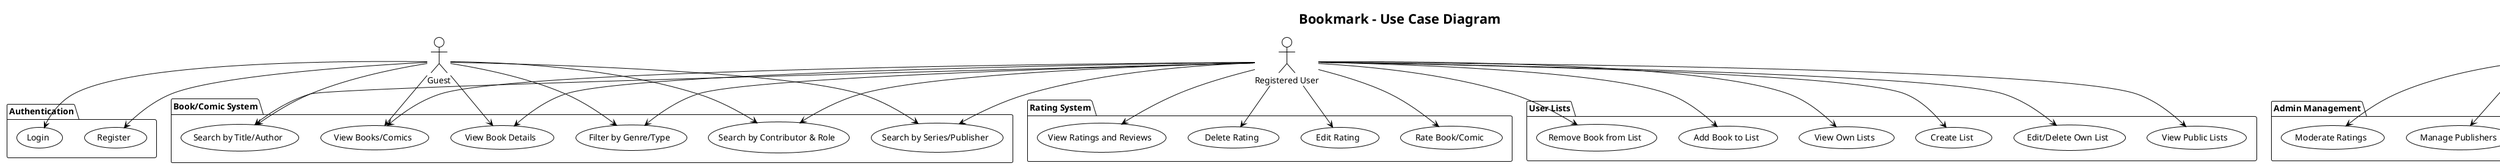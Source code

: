 @startuml
!theme plain

title Bookmark - Use Case Diagram

actor Guest
actor "Registered User" as User
actor Admin

package "Book/Comic System" {
    usecase "View Books/Comics" as UC1
    usecase "Search by Title/Author" as UC2
    usecase "Search by Series/Publisher" as UC3
    usecase "Search by Contributor & Role" as UC4
    usecase "Filter by Genre/Type" as UC5
    usecase "View Book Details" as UC6
}

package "Authentication" {
    usecase "Register" as UC10
    usecase "Login" as UC11
}

package "Rating System" {
    usecase "Rate Book/Comic" as UC20
    usecase "Edit Rating" as UC21
    usecase "Delete Rating" as UC22
    usecase "View Ratings and Reviews" as UC23
}

package "User Lists" {
    usecase "Create List" as UC30
    usecase "View Own Lists" as UC31
    usecase "Add Book to List" as UC32
    usecase "Remove Book from List" as UC33
    usecase "View Public Lists" as UC34
    usecase "Edit/Delete Own List" as UC35
}

package "Admin Management" {
    usecase "Add/Edit/Delete Books" as UC40
    usecase "Manage Contributors" as UC41
    usecase "Manage Publishers" as UC42
    usecase "Moderate Ratings" as UC43
}

Guest --> UC1
Guest --> UC2
Guest --> UC3
Guest --> UC4
Guest --> UC5
Guest --> UC6
Guest --> UC10
Guest --> UC11

User --> UC1
User --> UC2
User --> UC3
User --> UC4
User --> UC5
User --> UC6
User --> UC20
User --> UC21
User --> UC22
User --> UC23
User --> UC30
User --> UC31
User --> UC32
User --> UC33
User --> UC34
User --> UC35

Admin --> UC40
Admin --> UC41
Admin --> UC42
Admin --> UC43

@enduml
